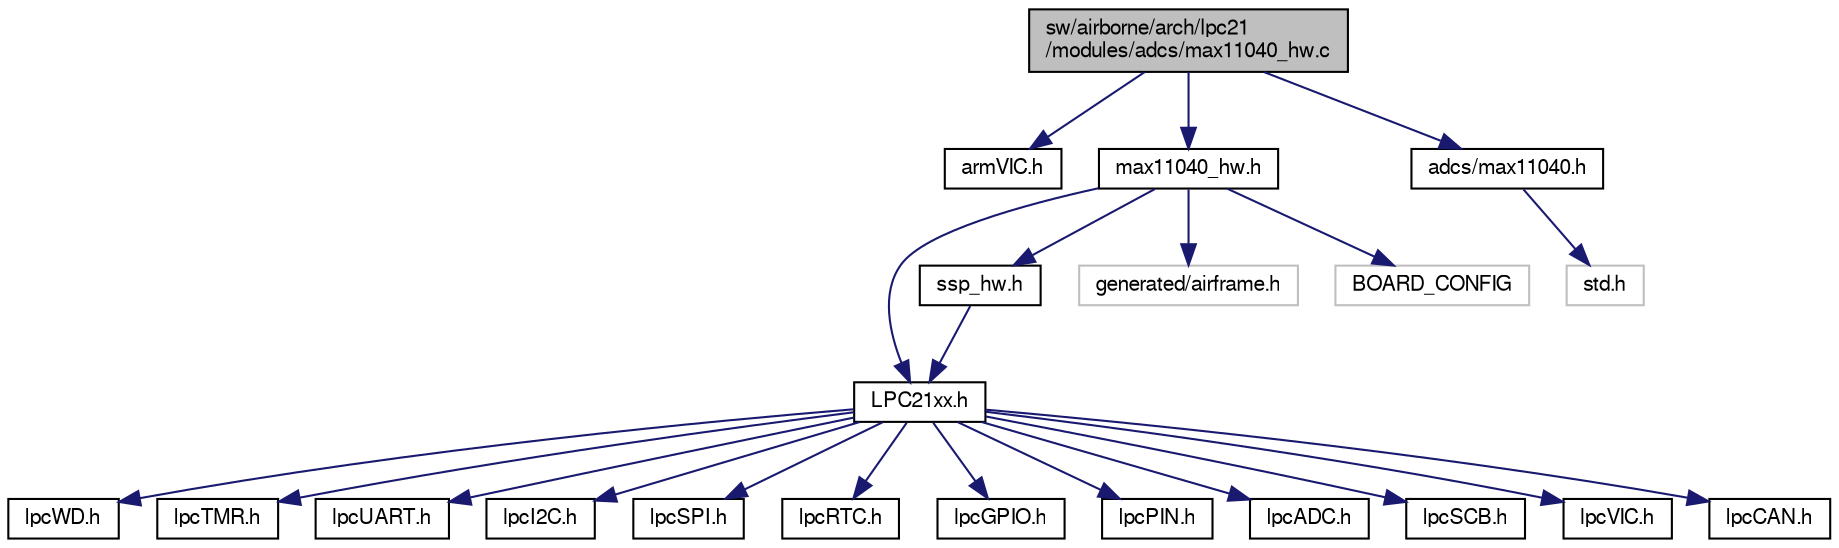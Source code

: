 digraph "sw/airborne/arch/lpc21/modules/adcs/max11040_hw.c"
{
  edge [fontname="FreeSans",fontsize="10",labelfontname="FreeSans",labelfontsize="10"];
  node [fontname="FreeSans",fontsize="10",shape=record];
  Node1 [label="sw/airborne/arch/lpc21\l/modules/adcs/max11040_hw.c",height=0.2,width=0.4,color="black", fillcolor="grey75", style="filled", fontcolor="black"];
  Node1 -> Node2 [color="midnightblue",fontsize="10",style="solid",fontname="FreeSans"];
  Node2 [label="armVIC.h",height=0.2,width=0.4,color="black", fillcolor="white", style="filled",URL="$armVIC_8h.html"];
  Node1 -> Node3 [color="midnightblue",fontsize="10",style="solid",fontname="FreeSans"];
  Node3 [label="max11040_hw.h",height=0.2,width=0.4,color="black", fillcolor="white", style="filled",URL="$max11040__hw_8h.html"];
  Node3 -> Node4 [color="midnightblue",fontsize="10",style="solid",fontname="FreeSans"];
  Node4 [label="LPC21xx.h",height=0.2,width=0.4,color="black", fillcolor="white", style="filled",URL="$LPC21xx_8h.html"];
  Node4 -> Node5 [color="midnightblue",fontsize="10",style="solid",fontname="FreeSans"];
  Node5 [label="lpcWD.h",height=0.2,width=0.4,color="black", fillcolor="white", style="filled",URL="$lpcWD_8h.html"];
  Node4 -> Node6 [color="midnightblue",fontsize="10",style="solid",fontname="FreeSans"];
  Node6 [label="lpcTMR.h",height=0.2,width=0.4,color="black", fillcolor="white", style="filled",URL="$lpcTMR_8h.html"];
  Node4 -> Node7 [color="midnightblue",fontsize="10",style="solid",fontname="FreeSans"];
  Node7 [label="lpcUART.h",height=0.2,width=0.4,color="black", fillcolor="white", style="filled",URL="$lpcUART_8h.html"];
  Node4 -> Node8 [color="midnightblue",fontsize="10",style="solid",fontname="FreeSans"];
  Node8 [label="lpcI2C.h",height=0.2,width=0.4,color="black", fillcolor="white", style="filled",URL="$lpcI2C_8h.html"];
  Node4 -> Node9 [color="midnightblue",fontsize="10",style="solid",fontname="FreeSans"];
  Node9 [label="lpcSPI.h",height=0.2,width=0.4,color="black", fillcolor="white", style="filled",URL="$lpcSPI_8h.html"];
  Node4 -> Node10 [color="midnightblue",fontsize="10",style="solid",fontname="FreeSans"];
  Node10 [label="lpcRTC.h",height=0.2,width=0.4,color="black", fillcolor="white", style="filled",URL="$lpcRTC_8h.html"];
  Node4 -> Node11 [color="midnightblue",fontsize="10",style="solid",fontname="FreeSans"];
  Node11 [label="lpcGPIO.h",height=0.2,width=0.4,color="black", fillcolor="white", style="filled",URL="$lpcGPIO_8h.html"];
  Node4 -> Node12 [color="midnightblue",fontsize="10",style="solid",fontname="FreeSans"];
  Node12 [label="lpcPIN.h",height=0.2,width=0.4,color="black", fillcolor="white", style="filled",URL="$lpcPIN_8h.html"];
  Node4 -> Node13 [color="midnightblue",fontsize="10",style="solid",fontname="FreeSans"];
  Node13 [label="lpcADC.h",height=0.2,width=0.4,color="black", fillcolor="white", style="filled",URL="$lpcADC_8h.html"];
  Node4 -> Node14 [color="midnightblue",fontsize="10",style="solid",fontname="FreeSans"];
  Node14 [label="lpcSCB.h",height=0.2,width=0.4,color="black", fillcolor="white", style="filled",URL="$lpcSCB_8h.html"];
  Node4 -> Node15 [color="midnightblue",fontsize="10",style="solid",fontname="FreeSans"];
  Node15 [label="lpcVIC.h",height=0.2,width=0.4,color="black", fillcolor="white", style="filled",URL="$lpcVIC_8h.html"];
  Node4 -> Node16 [color="midnightblue",fontsize="10",style="solid",fontname="FreeSans"];
  Node16 [label="lpcCAN.h",height=0.2,width=0.4,color="black", fillcolor="white", style="filled",URL="$lpcCAN_8h.html"];
  Node3 -> Node17 [color="midnightblue",fontsize="10",style="solid",fontname="FreeSans"];
  Node17 [label="ssp_hw.h",height=0.2,width=0.4,color="black", fillcolor="white", style="filled",URL="$ssp__hw_8h.html"];
  Node17 -> Node4 [color="midnightblue",fontsize="10",style="solid",fontname="FreeSans"];
  Node3 -> Node18 [color="midnightblue",fontsize="10",style="solid",fontname="FreeSans"];
  Node18 [label="generated/airframe.h",height=0.2,width=0.4,color="grey75", fillcolor="white", style="filled"];
  Node3 -> Node19 [color="midnightblue",fontsize="10",style="solid",fontname="FreeSans"];
  Node19 [label="BOARD_CONFIG",height=0.2,width=0.4,color="grey75", fillcolor="white", style="filled"];
  Node1 -> Node20 [color="midnightblue",fontsize="10",style="solid",fontname="FreeSans"];
  Node20 [label="adcs/max11040.h",height=0.2,width=0.4,color="black", fillcolor="white", style="filled",URL="$max11040_8h.html"];
  Node20 -> Node21 [color="midnightblue",fontsize="10",style="solid",fontname="FreeSans"];
  Node21 [label="std.h",height=0.2,width=0.4,color="grey75", fillcolor="white", style="filled"];
}
